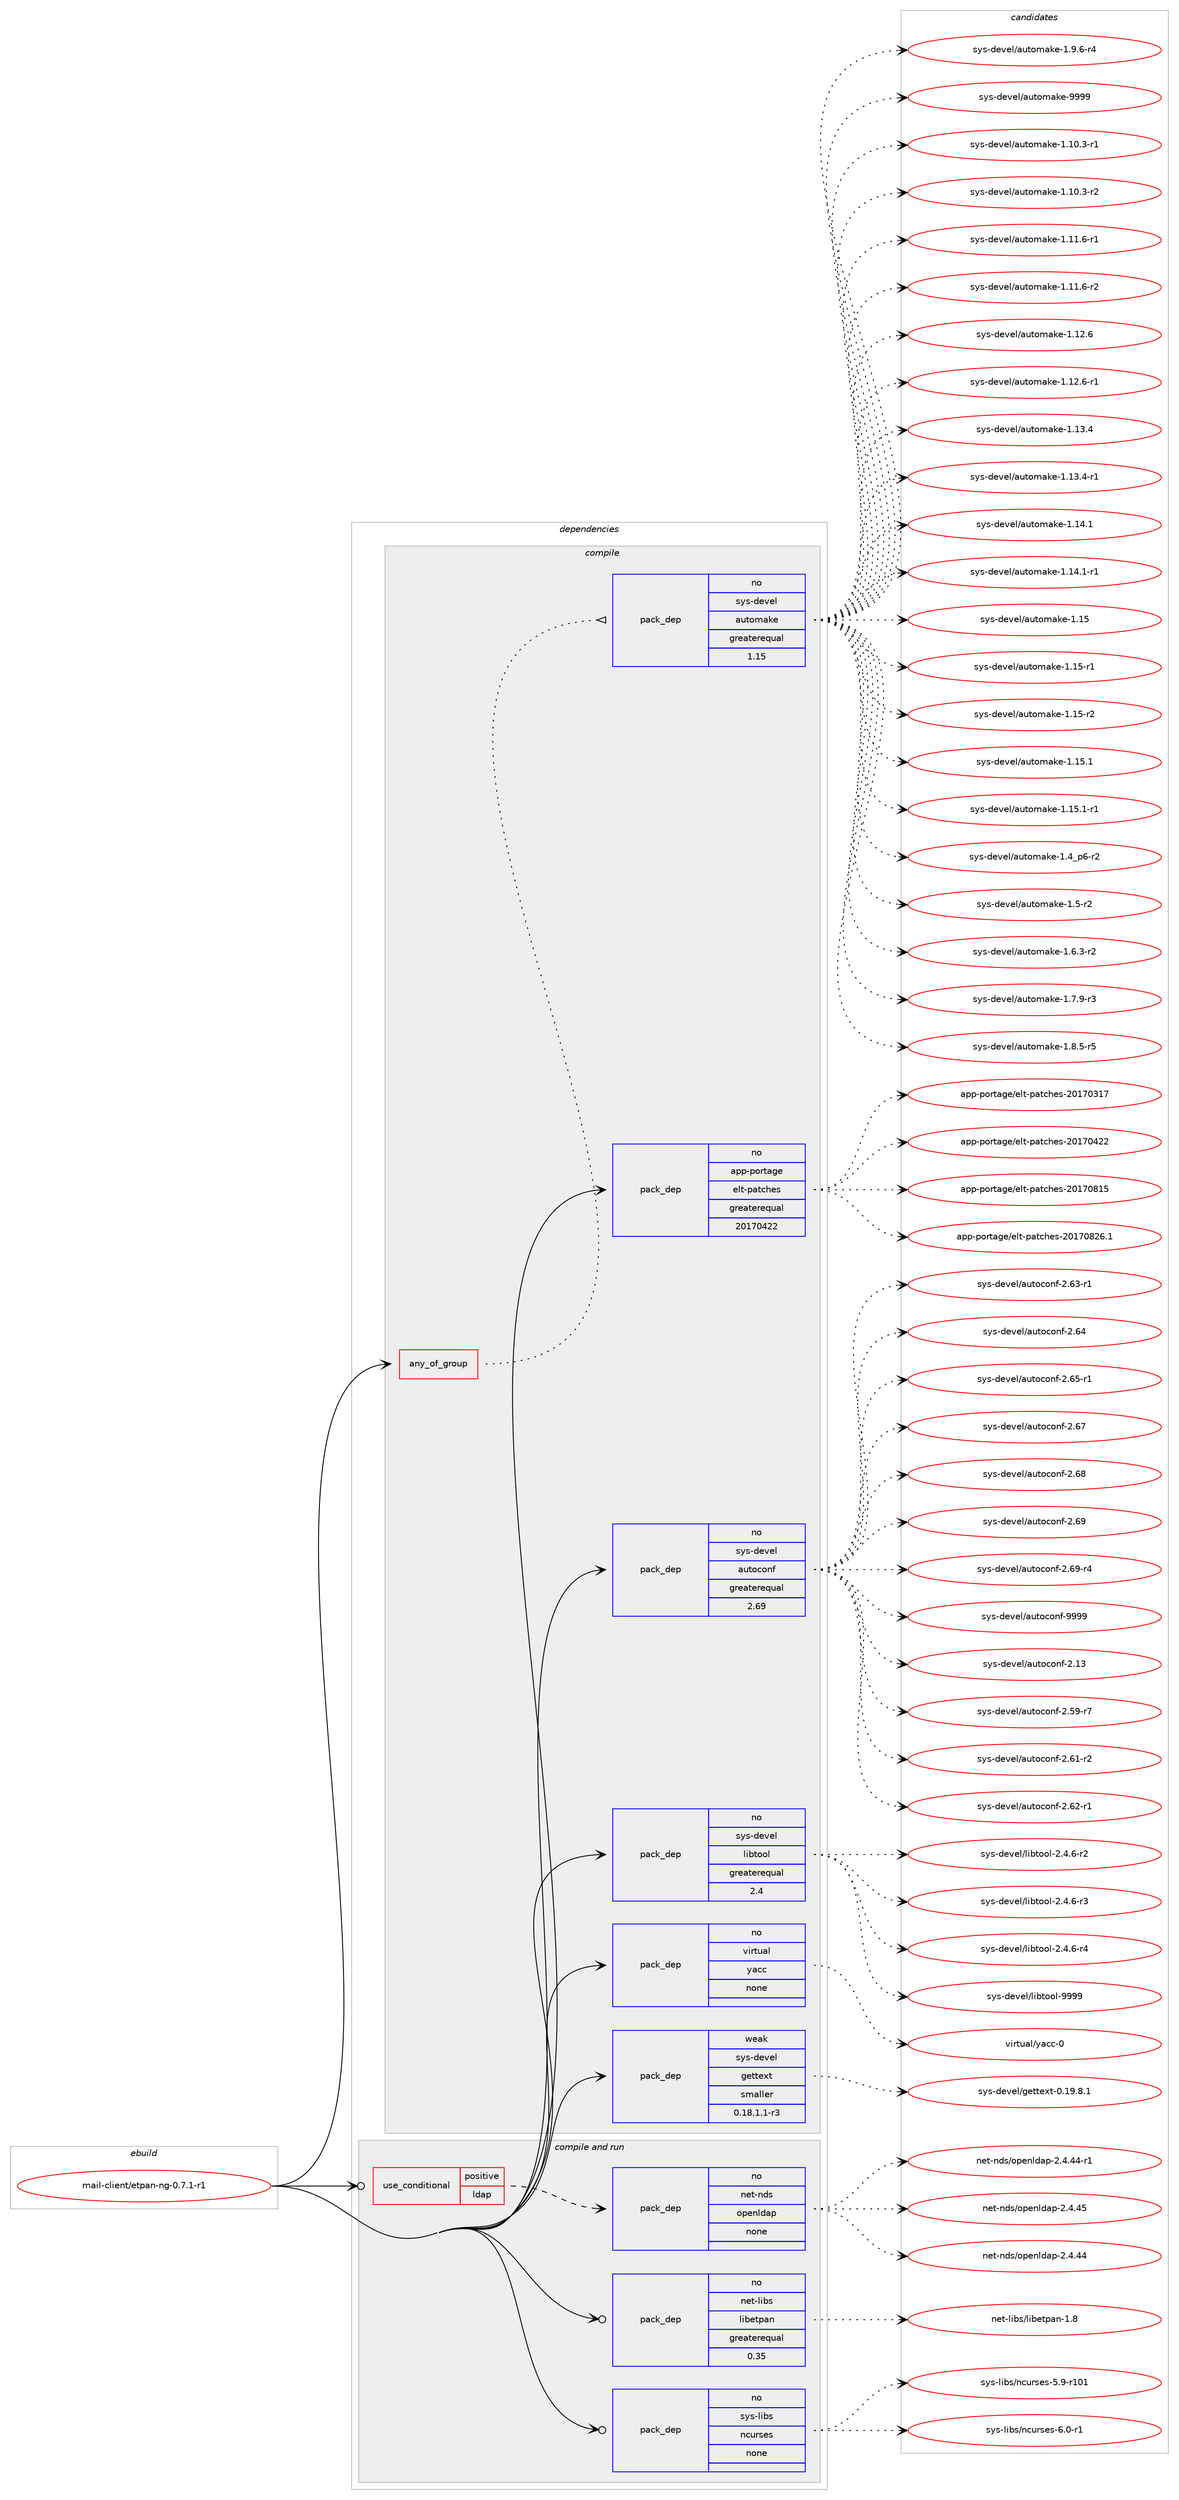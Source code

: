 digraph prolog {

# *************
# Graph options
# *************

newrank=true;
concentrate=true;
compound=true;
graph [rankdir=LR,fontname=Helvetica,fontsize=10,ranksep=1.5];#, ranksep=2.5, nodesep=0.2];
edge  [arrowhead=vee];
node  [fontname=Helvetica,fontsize=10];

# **********
# The ebuild
# **********

subgraph cluster_leftcol {
color=gray;
rank=same;
label=<<i>ebuild</i>>;
id [label="mail-client/etpan-ng-0.7.1-r1", color=red, width=4, href="../mail-client/etpan-ng-0.7.1-r1.svg"];
}

# ****************
# The dependencies
# ****************

subgraph cluster_midcol {
color=gray;
label=<<i>dependencies</i>>;
subgraph cluster_compile {
fillcolor="#eeeeee";
style=filled;
label=<<i>compile</i>>;
subgraph any4951 {
dependency340142 [label=<<TABLE BORDER="0" CELLBORDER="1" CELLSPACING="0" CELLPADDING="4"><TR><TD CELLPADDING="10">any_of_group</TD></TR></TABLE>>, shape=none, color=red];subgraph pack250149 {
dependency340143 [label=<<TABLE BORDER="0" CELLBORDER="1" CELLSPACING="0" CELLPADDING="4" WIDTH="220"><TR><TD ROWSPAN="6" CELLPADDING="30">pack_dep</TD></TR><TR><TD WIDTH="110">no</TD></TR><TR><TD>sys-devel</TD></TR><TR><TD>automake</TD></TR><TR><TD>greaterequal</TD></TR><TR><TD>1.15</TD></TR></TABLE>>, shape=none, color=blue];
}
dependency340142:e -> dependency340143:w [weight=20,style="dotted",arrowhead="oinv"];
}
id:e -> dependency340142:w [weight=20,style="solid",arrowhead="vee"];
subgraph pack250150 {
dependency340144 [label=<<TABLE BORDER="0" CELLBORDER="1" CELLSPACING="0" CELLPADDING="4" WIDTH="220"><TR><TD ROWSPAN="6" CELLPADDING="30">pack_dep</TD></TR><TR><TD WIDTH="110">no</TD></TR><TR><TD>app-portage</TD></TR><TR><TD>elt-patches</TD></TR><TR><TD>greaterequal</TD></TR><TR><TD>20170422</TD></TR></TABLE>>, shape=none, color=blue];
}
id:e -> dependency340144:w [weight=20,style="solid",arrowhead="vee"];
subgraph pack250151 {
dependency340145 [label=<<TABLE BORDER="0" CELLBORDER="1" CELLSPACING="0" CELLPADDING="4" WIDTH="220"><TR><TD ROWSPAN="6" CELLPADDING="30">pack_dep</TD></TR><TR><TD WIDTH="110">no</TD></TR><TR><TD>sys-devel</TD></TR><TR><TD>autoconf</TD></TR><TR><TD>greaterequal</TD></TR><TR><TD>2.69</TD></TR></TABLE>>, shape=none, color=blue];
}
id:e -> dependency340145:w [weight=20,style="solid",arrowhead="vee"];
subgraph pack250152 {
dependency340146 [label=<<TABLE BORDER="0" CELLBORDER="1" CELLSPACING="0" CELLPADDING="4" WIDTH="220"><TR><TD ROWSPAN="6" CELLPADDING="30">pack_dep</TD></TR><TR><TD WIDTH="110">no</TD></TR><TR><TD>sys-devel</TD></TR><TR><TD>libtool</TD></TR><TR><TD>greaterequal</TD></TR><TR><TD>2.4</TD></TR></TABLE>>, shape=none, color=blue];
}
id:e -> dependency340146:w [weight=20,style="solid",arrowhead="vee"];
subgraph pack250153 {
dependency340147 [label=<<TABLE BORDER="0" CELLBORDER="1" CELLSPACING="0" CELLPADDING="4" WIDTH="220"><TR><TD ROWSPAN="6" CELLPADDING="30">pack_dep</TD></TR><TR><TD WIDTH="110">no</TD></TR><TR><TD>virtual</TD></TR><TR><TD>yacc</TD></TR><TR><TD>none</TD></TR><TR><TD></TD></TR></TABLE>>, shape=none, color=blue];
}
id:e -> dependency340147:w [weight=20,style="solid",arrowhead="vee"];
subgraph pack250154 {
dependency340148 [label=<<TABLE BORDER="0" CELLBORDER="1" CELLSPACING="0" CELLPADDING="4" WIDTH="220"><TR><TD ROWSPAN="6" CELLPADDING="30">pack_dep</TD></TR><TR><TD WIDTH="110">weak</TD></TR><TR><TD>sys-devel</TD></TR><TR><TD>gettext</TD></TR><TR><TD>smaller</TD></TR><TR><TD>0.18.1.1-r3</TD></TR></TABLE>>, shape=none, color=blue];
}
id:e -> dependency340148:w [weight=20,style="solid",arrowhead="vee"];
}
subgraph cluster_compileandrun {
fillcolor="#eeeeee";
style=filled;
label=<<i>compile and run</i>>;
subgraph cond84941 {
dependency340149 [label=<<TABLE BORDER="0" CELLBORDER="1" CELLSPACING="0" CELLPADDING="4"><TR><TD ROWSPAN="3" CELLPADDING="10">use_conditional</TD></TR><TR><TD>positive</TD></TR><TR><TD>ldap</TD></TR></TABLE>>, shape=none, color=red];
subgraph pack250155 {
dependency340150 [label=<<TABLE BORDER="0" CELLBORDER="1" CELLSPACING="0" CELLPADDING="4" WIDTH="220"><TR><TD ROWSPAN="6" CELLPADDING="30">pack_dep</TD></TR><TR><TD WIDTH="110">no</TD></TR><TR><TD>net-nds</TD></TR><TR><TD>openldap</TD></TR><TR><TD>none</TD></TR><TR><TD></TD></TR></TABLE>>, shape=none, color=blue];
}
dependency340149:e -> dependency340150:w [weight=20,style="dashed",arrowhead="vee"];
}
id:e -> dependency340149:w [weight=20,style="solid",arrowhead="odotvee"];
subgraph pack250156 {
dependency340151 [label=<<TABLE BORDER="0" CELLBORDER="1" CELLSPACING="0" CELLPADDING="4" WIDTH="220"><TR><TD ROWSPAN="6" CELLPADDING="30">pack_dep</TD></TR><TR><TD WIDTH="110">no</TD></TR><TR><TD>net-libs</TD></TR><TR><TD>libetpan</TD></TR><TR><TD>greaterequal</TD></TR><TR><TD>0.35</TD></TR></TABLE>>, shape=none, color=blue];
}
id:e -> dependency340151:w [weight=20,style="solid",arrowhead="odotvee"];
subgraph pack250157 {
dependency340152 [label=<<TABLE BORDER="0" CELLBORDER="1" CELLSPACING="0" CELLPADDING="4" WIDTH="220"><TR><TD ROWSPAN="6" CELLPADDING="30">pack_dep</TD></TR><TR><TD WIDTH="110">no</TD></TR><TR><TD>sys-libs</TD></TR><TR><TD>ncurses</TD></TR><TR><TD>none</TD></TR><TR><TD></TD></TR></TABLE>>, shape=none, color=blue];
}
id:e -> dependency340152:w [weight=20,style="solid",arrowhead="odotvee"];
}
subgraph cluster_run {
fillcolor="#eeeeee";
style=filled;
label=<<i>run</i>>;
}
}

# **************
# The candidates
# **************

subgraph cluster_choices {
rank=same;
color=gray;
label=<<i>candidates</i>>;

subgraph choice250149 {
color=black;
nodesep=1;
choice11512111545100101118101108479711711611110997107101454946494846514511449 [label="sys-devel/automake-1.10.3-r1", color=red, width=4,href="../sys-devel/automake-1.10.3-r1.svg"];
choice11512111545100101118101108479711711611110997107101454946494846514511450 [label="sys-devel/automake-1.10.3-r2", color=red, width=4,href="../sys-devel/automake-1.10.3-r2.svg"];
choice11512111545100101118101108479711711611110997107101454946494946544511449 [label="sys-devel/automake-1.11.6-r1", color=red, width=4,href="../sys-devel/automake-1.11.6-r1.svg"];
choice11512111545100101118101108479711711611110997107101454946494946544511450 [label="sys-devel/automake-1.11.6-r2", color=red, width=4,href="../sys-devel/automake-1.11.6-r2.svg"];
choice1151211154510010111810110847971171161111099710710145494649504654 [label="sys-devel/automake-1.12.6", color=red, width=4,href="../sys-devel/automake-1.12.6.svg"];
choice11512111545100101118101108479711711611110997107101454946495046544511449 [label="sys-devel/automake-1.12.6-r1", color=red, width=4,href="../sys-devel/automake-1.12.6-r1.svg"];
choice1151211154510010111810110847971171161111099710710145494649514652 [label="sys-devel/automake-1.13.4", color=red, width=4,href="../sys-devel/automake-1.13.4.svg"];
choice11512111545100101118101108479711711611110997107101454946495146524511449 [label="sys-devel/automake-1.13.4-r1", color=red, width=4,href="../sys-devel/automake-1.13.4-r1.svg"];
choice1151211154510010111810110847971171161111099710710145494649524649 [label="sys-devel/automake-1.14.1", color=red, width=4,href="../sys-devel/automake-1.14.1.svg"];
choice11512111545100101118101108479711711611110997107101454946495246494511449 [label="sys-devel/automake-1.14.1-r1", color=red, width=4,href="../sys-devel/automake-1.14.1-r1.svg"];
choice115121115451001011181011084797117116111109971071014549464953 [label="sys-devel/automake-1.15", color=red, width=4,href="../sys-devel/automake-1.15.svg"];
choice1151211154510010111810110847971171161111099710710145494649534511449 [label="sys-devel/automake-1.15-r1", color=red, width=4,href="../sys-devel/automake-1.15-r1.svg"];
choice1151211154510010111810110847971171161111099710710145494649534511450 [label="sys-devel/automake-1.15-r2", color=red, width=4,href="../sys-devel/automake-1.15-r2.svg"];
choice1151211154510010111810110847971171161111099710710145494649534649 [label="sys-devel/automake-1.15.1", color=red, width=4,href="../sys-devel/automake-1.15.1.svg"];
choice11512111545100101118101108479711711611110997107101454946495346494511449 [label="sys-devel/automake-1.15.1-r1", color=red, width=4,href="../sys-devel/automake-1.15.1-r1.svg"];
choice115121115451001011181011084797117116111109971071014549465295112544511450 [label="sys-devel/automake-1.4_p6-r2", color=red, width=4,href="../sys-devel/automake-1.4_p6-r2.svg"];
choice11512111545100101118101108479711711611110997107101454946534511450 [label="sys-devel/automake-1.5-r2", color=red, width=4,href="../sys-devel/automake-1.5-r2.svg"];
choice115121115451001011181011084797117116111109971071014549465446514511450 [label="sys-devel/automake-1.6.3-r2", color=red, width=4,href="../sys-devel/automake-1.6.3-r2.svg"];
choice115121115451001011181011084797117116111109971071014549465546574511451 [label="sys-devel/automake-1.7.9-r3", color=red, width=4,href="../sys-devel/automake-1.7.9-r3.svg"];
choice115121115451001011181011084797117116111109971071014549465646534511453 [label="sys-devel/automake-1.8.5-r5", color=red, width=4,href="../sys-devel/automake-1.8.5-r5.svg"];
choice115121115451001011181011084797117116111109971071014549465746544511452 [label="sys-devel/automake-1.9.6-r4", color=red, width=4,href="../sys-devel/automake-1.9.6-r4.svg"];
choice115121115451001011181011084797117116111109971071014557575757 [label="sys-devel/automake-9999", color=red, width=4,href="../sys-devel/automake-9999.svg"];
dependency340143:e -> choice11512111545100101118101108479711711611110997107101454946494846514511449:w [style=dotted,weight="100"];
dependency340143:e -> choice11512111545100101118101108479711711611110997107101454946494846514511450:w [style=dotted,weight="100"];
dependency340143:e -> choice11512111545100101118101108479711711611110997107101454946494946544511449:w [style=dotted,weight="100"];
dependency340143:e -> choice11512111545100101118101108479711711611110997107101454946494946544511450:w [style=dotted,weight="100"];
dependency340143:e -> choice1151211154510010111810110847971171161111099710710145494649504654:w [style=dotted,weight="100"];
dependency340143:e -> choice11512111545100101118101108479711711611110997107101454946495046544511449:w [style=dotted,weight="100"];
dependency340143:e -> choice1151211154510010111810110847971171161111099710710145494649514652:w [style=dotted,weight="100"];
dependency340143:e -> choice11512111545100101118101108479711711611110997107101454946495146524511449:w [style=dotted,weight="100"];
dependency340143:e -> choice1151211154510010111810110847971171161111099710710145494649524649:w [style=dotted,weight="100"];
dependency340143:e -> choice11512111545100101118101108479711711611110997107101454946495246494511449:w [style=dotted,weight="100"];
dependency340143:e -> choice115121115451001011181011084797117116111109971071014549464953:w [style=dotted,weight="100"];
dependency340143:e -> choice1151211154510010111810110847971171161111099710710145494649534511449:w [style=dotted,weight="100"];
dependency340143:e -> choice1151211154510010111810110847971171161111099710710145494649534511450:w [style=dotted,weight="100"];
dependency340143:e -> choice1151211154510010111810110847971171161111099710710145494649534649:w [style=dotted,weight="100"];
dependency340143:e -> choice11512111545100101118101108479711711611110997107101454946495346494511449:w [style=dotted,weight="100"];
dependency340143:e -> choice115121115451001011181011084797117116111109971071014549465295112544511450:w [style=dotted,weight="100"];
dependency340143:e -> choice11512111545100101118101108479711711611110997107101454946534511450:w [style=dotted,weight="100"];
dependency340143:e -> choice115121115451001011181011084797117116111109971071014549465446514511450:w [style=dotted,weight="100"];
dependency340143:e -> choice115121115451001011181011084797117116111109971071014549465546574511451:w [style=dotted,weight="100"];
dependency340143:e -> choice115121115451001011181011084797117116111109971071014549465646534511453:w [style=dotted,weight="100"];
dependency340143:e -> choice115121115451001011181011084797117116111109971071014549465746544511452:w [style=dotted,weight="100"];
dependency340143:e -> choice115121115451001011181011084797117116111109971071014557575757:w [style=dotted,weight="100"];
}
subgraph choice250150 {
color=black;
nodesep=1;
choice97112112451121111141169710310147101108116451129711699104101115455048495548514955 [label="app-portage/elt-patches-20170317", color=red, width=4,href="../app-portage/elt-patches-20170317.svg"];
choice97112112451121111141169710310147101108116451129711699104101115455048495548525050 [label="app-portage/elt-patches-20170422", color=red, width=4,href="../app-portage/elt-patches-20170422.svg"];
choice97112112451121111141169710310147101108116451129711699104101115455048495548564953 [label="app-portage/elt-patches-20170815", color=red, width=4,href="../app-portage/elt-patches-20170815.svg"];
choice971121124511211111411697103101471011081164511297116991041011154550484955485650544649 [label="app-portage/elt-patches-20170826.1", color=red, width=4,href="../app-portage/elt-patches-20170826.1.svg"];
dependency340144:e -> choice97112112451121111141169710310147101108116451129711699104101115455048495548514955:w [style=dotted,weight="100"];
dependency340144:e -> choice97112112451121111141169710310147101108116451129711699104101115455048495548525050:w [style=dotted,weight="100"];
dependency340144:e -> choice97112112451121111141169710310147101108116451129711699104101115455048495548564953:w [style=dotted,weight="100"];
dependency340144:e -> choice971121124511211111411697103101471011081164511297116991041011154550484955485650544649:w [style=dotted,weight="100"];
}
subgraph choice250151 {
color=black;
nodesep=1;
choice115121115451001011181011084797117116111991111101024550464951 [label="sys-devel/autoconf-2.13", color=red, width=4,href="../sys-devel/autoconf-2.13.svg"];
choice1151211154510010111810110847971171161119911111010245504653574511455 [label="sys-devel/autoconf-2.59-r7", color=red, width=4,href="../sys-devel/autoconf-2.59-r7.svg"];
choice1151211154510010111810110847971171161119911111010245504654494511450 [label="sys-devel/autoconf-2.61-r2", color=red, width=4,href="../sys-devel/autoconf-2.61-r2.svg"];
choice1151211154510010111810110847971171161119911111010245504654504511449 [label="sys-devel/autoconf-2.62-r1", color=red, width=4,href="../sys-devel/autoconf-2.62-r1.svg"];
choice1151211154510010111810110847971171161119911111010245504654514511449 [label="sys-devel/autoconf-2.63-r1", color=red, width=4,href="../sys-devel/autoconf-2.63-r1.svg"];
choice115121115451001011181011084797117116111991111101024550465452 [label="sys-devel/autoconf-2.64", color=red, width=4,href="../sys-devel/autoconf-2.64.svg"];
choice1151211154510010111810110847971171161119911111010245504654534511449 [label="sys-devel/autoconf-2.65-r1", color=red, width=4,href="../sys-devel/autoconf-2.65-r1.svg"];
choice115121115451001011181011084797117116111991111101024550465455 [label="sys-devel/autoconf-2.67", color=red, width=4,href="../sys-devel/autoconf-2.67.svg"];
choice115121115451001011181011084797117116111991111101024550465456 [label="sys-devel/autoconf-2.68", color=red, width=4,href="../sys-devel/autoconf-2.68.svg"];
choice115121115451001011181011084797117116111991111101024550465457 [label="sys-devel/autoconf-2.69", color=red, width=4,href="../sys-devel/autoconf-2.69.svg"];
choice1151211154510010111810110847971171161119911111010245504654574511452 [label="sys-devel/autoconf-2.69-r4", color=red, width=4,href="../sys-devel/autoconf-2.69-r4.svg"];
choice115121115451001011181011084797117116111991111101024557575757 [label="sys-devel/autoconf-9999", color=red, width=4,href="../sys-devel/autoconf-9999.svg"];
dependency340145:e -> choice115121115451001011181011084797117116111991111101024550464951:w [style=dotted,weight="100"];
dependency340145:e -> choice1151211154510010111810110847971171161119911111010245504653574511455:w [style=dotted,weight="100"];
dependency340145:e -> choice1151211154510010111810110847971171161119911111010245504654494511450:w [style=dotted,weight="100"];
dependency340145:e -> choice1151211154510010111810110847971171161119911111010245504654504511449:w [style=dotted,weight="100"];
dependency340145:e -> choice1151211154510010111810110847971171161119911111010245504654514511449:w [style=dotted,weight="100"];
dependency340145:e -> choice115121115451001011181011084797117116111991111101024550465452:w [style=dotted,weight="100"];
dependency340145:e -> choice1151211154510010111810110847971171161119911111010245504654534511449:w [style=dotted,weight="100"];
dependency340145:e -> choice115121115451001011181011084797117116111991111101024550465455:w [style=dotted,weight="100"];
dependency340145:e -> choice115121115451001011181011084797117116111991111101024550465456:w [style=dotted,weight="100"];
dependency340145:e -> choice115121115451001011181011084797117116111991111101024550465457:w [style=dotted,weight="100"];
dependency340145:e -> choice1151211154510010111810110847971171161119911111010245504654574511452:w [style=dotted,weight="100"];
dependency340145:e -> choice115121115451001011181011084797117116111991111101024557575757:w [style=dotted,weight="100"];
}
subgraph choice250152 {
color=black;
nodesep=1;
choice1151211154510010111810110847108105981161111111084550465246544511450 [label="sys-devel/libtool-2.4.6-r2", color=red, width=4,href="../sys-devel/libtool-2.4.6-r2.svg"];
choice1151211154510010111810110847108105981161111111084550465246544511451 [label="sys-devel/libtool-2.4.6-r3", color=red, width=4,href="../sys-devel/libtool-2.4.6-r3.svg"];
choice1151211154510010111810110847108105981161111111084550465246544511452 [label="sys-devel/libtool-2.4.6-r4", color=red, width=4,href="../sys-devel/libtool-2.4.6-r4.svg"];
choice1151211154510010111810110847108105981161111111084557575757 [label="sys-devel/libtool-9999", color=red, width=4,href="../sys-devel/libtool-9999.svg"];
dependency340146:e -> choice1151211154510010111810110847108105981161111111084550465246544511450:w [style=dotted,weight="100"];
dependency340146:e -> choice1151211154510010111810110847108105981161111111084550465246544511451:w [style=dotted,weight="100"];
dependency340146:e -> choice1151211154510010111810110847108105981161111111084550465246544511452:w [style=dotted,weight="100"];
dependency340146:e -> choice1151211154510010111810110847108105981161111111084557575757:w [style=dotted,weight="100"];
}
subgraph choice250153 {
color=black;
nodesep=1;
choice11810511411611797108471219799994548 [label="virtual/yacc-0", color=red, width=4,href="../virtual/yacc-0.svg"];
dependency340147:e -> choice11810511411611797108471219799994548:w [style=dotted,weight="100"];
}
subgraph choice250154 {
color=black;
nodesep=1;
choice1151211154510010111810110847103101116116101120116454846495746564649 [label="sys-devel/gettext-0.19.8.1", color=red, width=4,href="../sys-devel/gettext-0.19.8.1.svg"];
dependency340148:e -> choice1151211154510010111810110847103101116116101120116454846495746564649:w [style=dotted,weight="100"];
}
subgraph choice250155 {
color=black;
nodesep=1;
choice11010111645110100115471111121011101081009711245504652465252 [label="net-nds/openldap-2.4.44", color=red, width=4,href="../net-nds/openldap-2.4.44.svg"];
choice110101116451101001154711111210111010810097112455046524652524511449 [label="net-nds/openldap-2.4.44-r1", color=red, width=4,href="../net-nds/openldap-2.4.44-r1.svg"];
choice11010111645110100115471111121011101081009711245504652465253 [label="net-nds/openldap-2.4.45", color=red, width=4,href="../net-nds/openldap-2.4.45.svg"];
dependency340150:e -> choice11010111645110100115471111121011101081009711245504652465252:w [style=dotted,weight="100"];
dependency340150:e -> choice110101116451101001154711111210111010810097112455046524652524511449:w [style=dotted,weight="100"];
dependency340150:e -> choice11010111645110100115471111121011101081009711245504652465253:w [style=dotted,weight="100"];
}
subgraph choice250156 {
color=black;
nodesep=1;
choice110101116451081059811547108105981011161129711045494656 [label="net-libs/libetpan-1.8", color=red, width=4,href="../net-libs/libetpan-1.8.svg"];
dependency340151:e -> choice110101116451081059811547108105981011161129711045494656:w [style=dotted,weight="100"];
}
subgraph choice250157 {
color=black;
nodesep=1;
choice115121115451081059811547110991171141151011154553465745114494849 [label="sys-libs/ncurses-5.9-r101", color=red, width=4,href="../sys-libs/ncurses-5.9-r101.svg"];
choice11512111545108105981154711099117114115101115455446484511449 [label="sys-libs/ncurses-6.0-r1", color=red, width=4,href="../sys-libs/ncurses-6.0-r1.svg"];
dependency340152:e -> choice115121115451081059811547110991171141151011154553465745114494849:w [style=dotted,weight="100"];
dependency340152:e -> choice11512111545108105981154711099117114115101115455446484511449:w [style=dotted,weight="100"];
}
}

}
